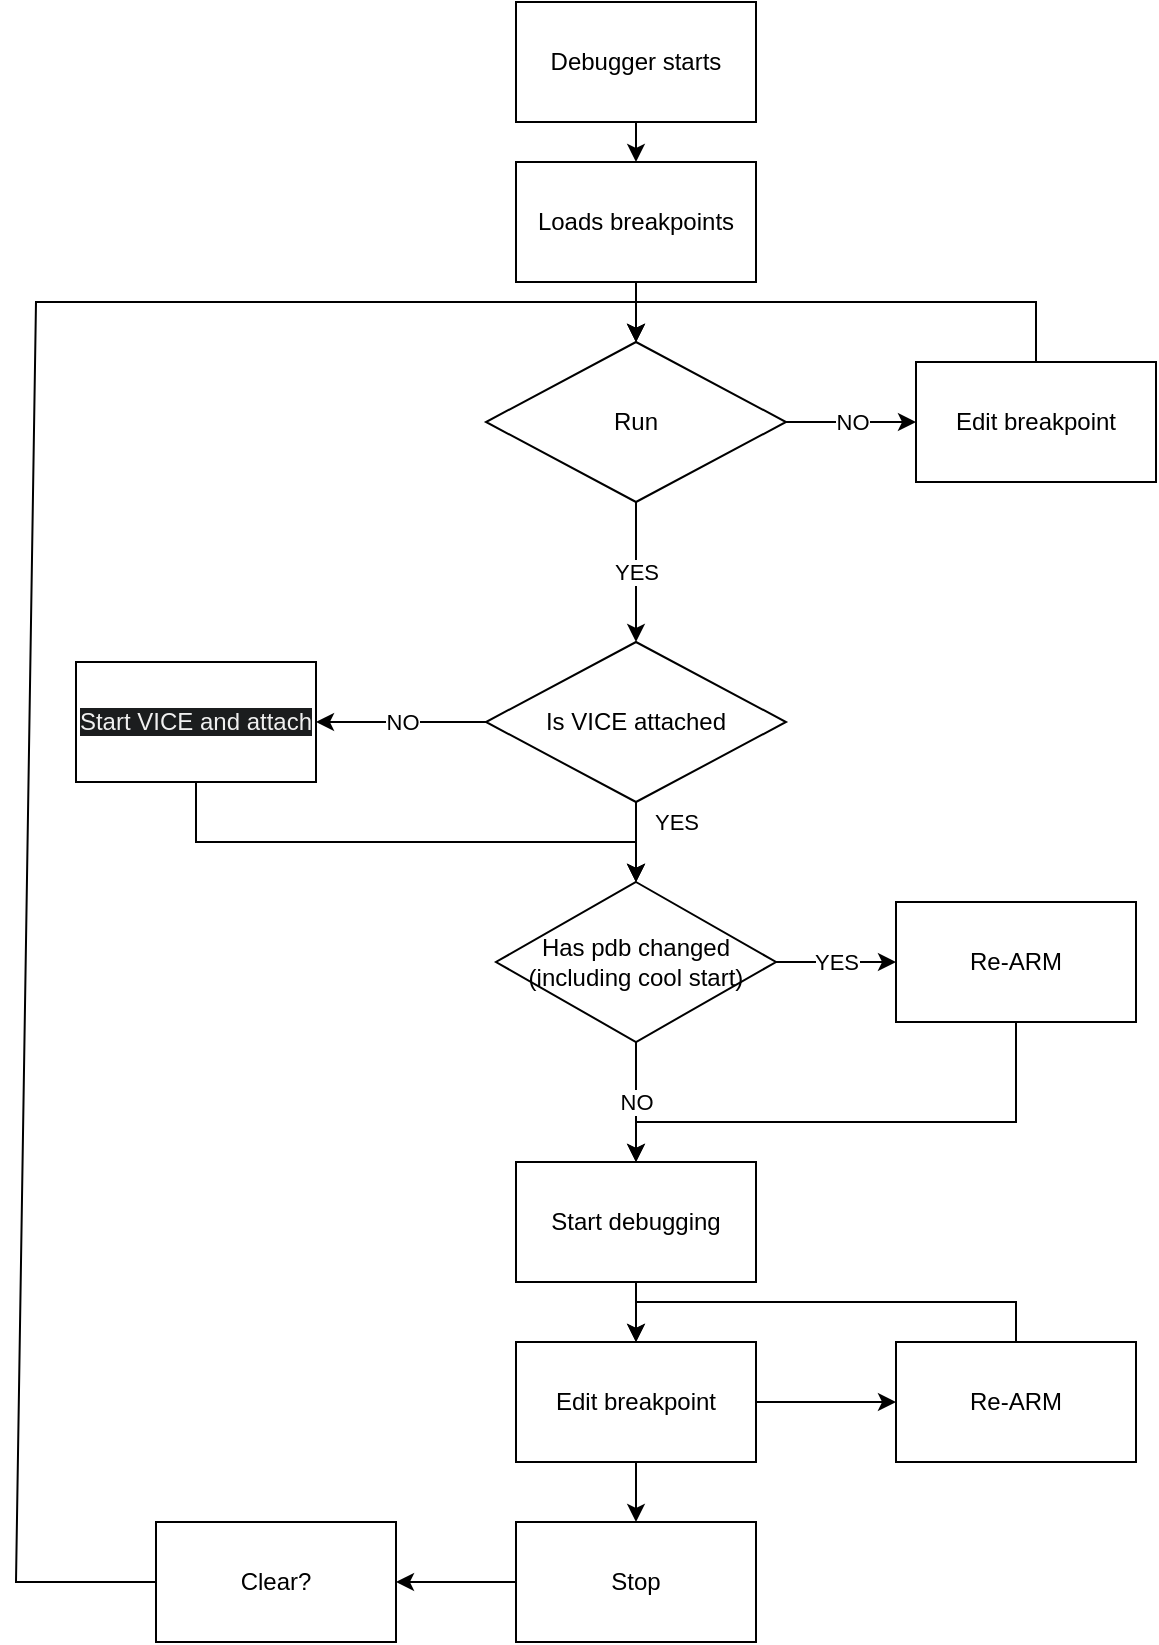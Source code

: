 <mxfile version="22.1.16" type="device">
  <diagram name="Page-1" id="UURZ7w3Wwhp8sGtWjBuk">
    <mxGraphModel dx="1224" dy="783" grid="1" gridSize="10" guides="1" tooltips="1" connect="1" arrows="1" fold="1" page="1" pageScale="1" pageWidth="827" pageHeight="1169" math="0" shadow="0">
      <root>
        <mxCell id="0" />
        <mxCell id="1" parent="0" />
        <mxCell id="CWdAIW-hj66Mh17srR9W-8" style="edgeStyle=orthogonalEdgeStyle;rounded=0;orthogonalLoop=1;jettySize=auto;html=1;exitX=0.5;exitY=1;exitDx=0;exitDy=0;entryX=0.5;entryY=0;entryDx=0;entryDy=0;" edge="1" parent="1" source="CWdAIW-hj66Mh17srR9W-5" target="CWdAIW-hj66Mh17srR9W-6">
          <mxGeometry relative="1" as="geometry" />
        </mxCell>
        <mxCell id="CWdAIW-hj66Mh17srR9W-5" value="Debugger starts" style="rounded=0;whiteSpace=wrap;html=1;" vertex="1" parent="1">
          <mxGeometry x="320" y="140" width="120" height="60" as="geometry" />
        </mxCell>
        <mxCell id="CWdAIW-hj66Mh17srR9W-6" value="Loads breakpoints" style="rounded=0;whiteSpace=wrap;html=1;" vertex="1" parent="1">
          <mxGeometry x="320" y="220" width="120" height="60" as="geometry" />
        </mxCell>
        <mxCell id="CWdAIW-hj66Mh17srR9W-9" value="Is VICE attached" style="rhombus;whiteSpace=wrap;html=1;" vertex="1" parent="1">
          <mxGeometry x="305" y="460" width="150" height="80" as="geometry" />
        </mxCell>
        <mxCell id="CWdAIW-hj66Mh17srR9W-14" value="NO" style="endArrow=classic;html=1;rounded=0;exitX=0;exitY=0.5;exitDx=0;exitDy=0;entryX=1;entryY=0.5;entryDx=0;entryDy=0;" edge="1" parent="1" source="CWdAIW-hj66Mh17srR9W-9" target="CWdAIW-hj66Mh17srR9W-19">
          <mxGeometry width="50" height="50" relative="1" as="geometry">
            <mxPoint x="440" y="580" as="sourcePoint" />
            <mxPoint x="190" y="525" as="targetPoint" />
            <Array as="points" />
          </mxGeometry>
        </mxCell>
        <mxCell id="CWdAIW-hj66Mh17srR9W-17" value="" style="endArrow=classic;html=1;rounded=0;exitX=0.5;exitY=1;exitDx=0;exitDy=0;entryX=0.5;entryY=0;entryDx=0;entryDy=0;align=left;" edge="1" parent="1" source="CWdAIW-hj66Mh17srR9W-19" target="CWdAIW-hj66Mh17srR9W-20">
          <mxGeometry width="50" height="50" relative="1" as="geometry">
            <mxPoint x="145" y="570" as="sourcePoint" />
            <mxPoint x="380" y="550" as="targetPoint" />
            <Array as="points">
              <mxPoint x="160" y="560" />
              <mxPoint x="380" y="560" />
            </Array>
          </mxGeometry>
        </mxCell>
        <mxCell id="CWdAIW-hj66Mh17srR9W-18" value="YES" style="endArrow=classic;html=1;rounded=0;exitX=0.5;exitY=1;exitDx=0;exitDy=0;entryX=0.5;entryY=0;entryDx=0;entryDy=0;" edge="1" parent="1" source="CWdAIW-hj66Mh17srR9W-9" target="CWdAIW-hj66Mh17srR9W-20">
          <mxGeometry x="-0.5" y="20" width="50" height="50" relative="1" as="geometry">
            <mxPoint x="330" y="550" as="sourcePoint" />
            <mxPoint x="380" y="580" as="targetPoint" />
            <mxPoint as="offset" />
          </mxGeometry>
        </mxCell>
        <mxCell id="CWdAIW-hj66Mh17srR9W-19" value="&lt;span style=&quot;color: rgb(240, 240, 240); font-family: Helvetica; font-size: 12px; font-style: normal; font-variant-ligatures: normal; font-variant-caps: normal; font-weight: 400; letter-spacing: normal; orphans: 2; text-align: center; text-indent: 0px; text-transform: none; widows: 2; word-spacing: 0px; -webkit-text-stroke-width: 0px; background-color: rgb(27, 29, 30); text-decoration-thickness: initial; text-decoration-style: initial; text-decoration-color: initial; float: none; display: inline !important;&quot;&gt;Start VICE and&amp;nbsp;attach&lt;/span&gt;" style="rounded=0;whiteSpace=wrap;html=1;" vertex="1" parent="1">
          <mxGeometry x="100" y="470" width="120" height="60" as="geometry" />
        </mxCell>
        <mxCell id="CWdAIW-hj66Mh17srR9W-21" value="" style="edgeStyle=orthogonalEdgeStyle;rounded=0;orthogonalLoop=1;jettySize=auto;html=1;" edge="1" parent="1" source="CWdAIW-hj66Mh17srR9W-9" target="CWdAIW-hj66Mh17srR9W-20">
          <mxGeometry relative="1" as="geometry" />
        </mxCell>
        <mxCell id="CWdAIW-hj66Mh17srR9W-20" value="Has pdb changed (including cool start)" style="rhombus;whiteSpace=wrap;html=1;" vertex="1" parent="1">
          <mxGeometry x="310" y="580" width="140" height="80" as="geometry" />
        </mxCell>
        <mxCell id="CWdAIW-hj66Mh17srR9W-23" value="Re-ARM" style="rounded=0;whiteSpace=wrap;html=1;" vertex="1" parent="1">
          <mxGeometry x="510" y="590" width="120" height="60" as="geometry" />
        </mxCell>
        <mxCell id="CWdAIW-hj66Mh17srR9W-24" value="YES" style="endArrow=classic;html=1;rounded=0;exitX=1;exitY=0.5;exitDx=0;exitDy=0;entryX=0;entryY=0.5;entryDx=0;entryDy=0;" edge="1" parent="1" source="CWdAIW-hj66Mh17srR9W-20" target="CWdAIW-hj66Mh17srR9W-23">
          <mxGeometry width="50" height="50" relative="1" as="geometry">
            <mxPoint x="440" y="580" as="sourcePoint" />
            <mxPoint x="490" y="530" as="targetPoint" />
          </mxGeometry>
        </mxCell>
        <mxCell id="CWdAIW-hj66Mh17srR9W-25" value="Start debugging" style="rounded=0;whiteSpace=wrap;html=1;" vertex="1" parent="1">
          <mxGeometry x="320" y="720" width="120" height="60" as="geometry" />
        </mxCell>
        <mxCell id="CWdAIW-hj66Mh17srR9W-26" value="NO" style="endArrow=classic;html=1;rounded=0;exitX=0.5;exitY=1;exitDx=0;exitDy=0;" edge="1" parent="1" source="CWdAIW-hj66Mh17srR9W-20" target="CWdAIW-hj66Mh17srR9W-25">
          <mxGeometry width="50" height="50" relative="1" as="geometry">
            <mxPoint x="440" y="580" as="sourcePoint" />
            <mxPoint x="490" y="530" as="targetPoint" />
          </mxGeometry>
        </mxCell>
        <mxCell id="CWdAIW-hj66Mh17srR9W-27" value="" style="endArrow=classic;html=1;rounded=0;exitX=0.5;exitY=1;exitDx=0;exitDy=0;entryX=0.5;entryY=0;entryDx=0;entryDy=0;" edge="1" parent="1" source="CWdAIW-hj66Mh17srR9W-23" target="CWdAIW-hj66Mh17srR9W-25">
          <mxGeometry width="50" height="50" relative="1" as="geometry">
            <mxPoint x="440" y="580" as="sourcePoint" />
            <mxPoint x="490" y="530" as="targetPoint" />
            <Array as="points">
              <mxPoint x="570" y="700" />
              <mxPoint x="380" y="700" />
            </Array>
          </mxGeometry>
        </mxCell>
        <mxCell id="CWdAIW-hj66Mh17srR9W-28" value="Run" style="rhombus;whiteSpace=wrap;html=1;" vertex="1" parent="1">
          <mxGeometry x="305" y="310" width="150" height="80" as="geometry" />
        </mxCell>
        <mxCell id="CWdAIW-hj66Mh17srR9W-29" value="" style="endArrow=classic;html=1;rounded=0;exitX=0.5;exitY=1;exitDx=0;exitDy=0;" edge="1" parent="1" source="CWdAIW-hj66Mh17srR9W-6" target="CWdAIW-hj66Mh17srR9W-28">
          <mxGeometry width="50" height="50" relative="1" as="geometry">
            <mxPoint x="440" y="430" as="sourcePoint" />
            <mxPoint x="490" y="380" as="targetPoint" />
          </mxGeometry>
        </mxCell>
        <mxCell id="CWdAIW-hj66Mh17srR9W-30" value="YES" style="endArrow=classic;html=1;rounded=0;exitX=0.5;exitY=1;exitDx=0;exitDy=0;entryX=0.5;entryY=0;entryDx=0;entryDy=0;" edge="1" parent="1" source="CWdAIW-hj66Mh17srR9W-28" target="CWdAIW-hj66Mh17srR9W-9">
          <mxGeometry width="50" height="50" relative="1" as="geometry">
            <mxPoint x="440" y="430" as="sourcePoint" />
            <mxPoint x="490" y="380" as="targetPoint" />
          </mxGeometry>
        </mxCell>
        <mxCell id="CWdAIW-hj66Mh17srR9W-31" value="Edit breakpoint" style="rounded=0;whiteSpace=wrap;html=1;" vertex="1" parent="1">
          <mxGeometry x="520" y="320" width="120" height="60" as="geometry" />
        </mxCell>
        <mxCell id="CWdAIW-hj66Mh17srR9W-32" value="NO" style="endArrow=classic;html=1;rounded=0;exitX=1;exitY=0.5;exitDx=0;exitDy=0;entryX=0;entryY=0.5;entryDx=0;entryDy=0;" edge="1" parent="1" source="CWdAIW-hj66Mh17srR9W-28" target="CWdAIW-hj66Mh17srR9W-31">
          <mxGeometry width="50" height="50" relative="1" as="geometry">
            <mxPoint x="440" y="430" as="sourcePoint" />
            <mxPoint x="490" y="380" as="targetPoint" />
          </mxGeometry>
        </mxCell>
        <mxCell id="CWdAIW-hj66Mh17srR9W-33" value="" style="endArrow=classic;html=1;rounded=0;exitX=0.5;exitY=0;exitDx=0;exitDy=0;entryX=0.5;entryY=0;entryDx=0;entryDy=0;" edge="1" parent="1" source="CWdAIW-hj66Mh17srR9W-31" target="CWdAIW-hj66Mh17srR9W-28">
          <mxGeometry width="50" height="50" relative="1" as="geometry">
            <mxPoint x="440" y="430" as="sourcePoint" />
            <mxPoint x="380" y="290" as="targetPoint" />
            <Array as="points">
              <mxPoint x="580" y="290" />
              <mxPoint x="380" y="290" />
            </Array>
          </mxGeometry>
        </mxCell>
        <mxCell id="CWdAIW-hj66Mh17srR9W-34" value="Edit breakpoint" style="rounded=0;whiteSpace=wrap;html=1;" vertex="1" parent="1">
          <mxGeometry x="320" y="810" width="120" height="60" as="geometry" />
        </mxCell>
        <mxCell id="CWdAIW-hj66Mh17srR9W-35" value="" style="endArrow=classic;html=1;rounded=0;exitX=0.5;exitY=1;exitDx=0;exitDy=0;" edge="1" parent="1" source="CWdAIW-hj66Mh17srR9W-25" target="CWdAIW-hj66Mh17srR9W-34">
          <mxGeometry width="50" height="50" relative="1" as="geometry">
            <mxPoint x="440" y="560" as="sourcePoint" />
            <mxPoint x="490" y="510" as="targetPoint" />
          </mxGeometry>
        </mxCell>
        <mxCell id="CWdAIW-hj66Mh17srR9W-36" value="Re-ARM" style="rounded=0;whiteSpace=wrap;html=1;" vertex="1" parent="1">
          <mxGeometry x="510" y="810" width="120" height="60" as="geometry" />
        </mxCell>
        <mxCell id="CWdAIW-hj66Mh17srR9W-37" value="" style="endArrow=classic;html=1;rounded=0;exitX=1;exitY=0.5;exitDx=0;exitDy=0;entryX=0;entryY=0.5;entryDx=0;entryDy=0;" edge="1" parent="1" source="CWdAIW-hj66Mh17srR9W-34" target="CWdAIW-hj66Mh17srR9W-36">
          <mxGeometry width="50" height="50" relative="1" as="geometry">
            <mxPoint x="440" y="870" as="sourcePoint" />
            <mxPoint x="490" y="820" as="targetPoint" />
          </mxGeometry>
        </mxCell>
        <mxCell id="CWdAIW-hj66Mh17srR9W-38" value="" style="endArrow=classic;html=1;rounded=0;exitX=0.5;exitY=0;exitDx=0;exitDy=0;entryX=0.5;entryY=0;entryDx=0;entryDy=0;" edge="1" parent="1" source="CWdAIW-hj66Mh17srR9W-36" target="CWdAIW-hj66Mh17srR9W-34">
          <mxGeometry width="50" height="50" relative="1" as="geometry">
            <mxPoint x="440" y="870" as="sourcePoint" />
            <mxPoint x="490" y="820" as="targetPoint" />
            <Array as="points">
              <mxPoint x="570" y="790" />
              <mxPoint x="380" y="790" />
            </Array>
          </mxGeometry>
        </mxCell>
        <mxCell id="CWdAIW-hj66Mh17srR9W-39" value="Stop" style="rounded=0;whiteSpace=wrap;html=1;" vertex="1" parent="1">
          <mxGeometry x="320" y="900" width="120" height="60" as="geometry" />
        </mxCell>
        <mxCell id="CWdAIW-hj66Mh17srR9W-40" value="" style="endArrow=classic;html=1;rounded=0;exitX=0.5;exitY=1;exitDx=0;exitDy=0;entryX=0.5;entryY=0;entryDx=0;entryDy=0;" edge="1" parent="1" source="CWdAIW-hj66Mh17srR9W-34" target="CWdAIW-hj66Mh17srR9W-39">
          <mxGeometry width="50" height="50" relative="1" as="geometry">
            <mxPoint x="440" y="610" as="sourcePoint" />
            <mxPoint x="490" y="560" as="targetPoint" />
          </mxGeometry>
        </mxCell>
        <mxCell id="CWdAIW-hj66Mh17srR9W-41" value="" style="endArrow=classic;html=1;rounded=0;exitX=0;exitY=0.5;exitDx=0;exitDy=0;entryX=0.5;entryY=0;entryDx=0;entryDy=0;" edge="1" parent="1" source="CWdAIW-hj66Mh17srR9W-42" target="CWdAIW-hj66Mh17srR9W-28">
          <mxGeometry width="50" height="50" relative="1" as="geometry">
            <mxPoint x="440" y="610" as="sourcePoint" />
            <mxPoint x="490" y="560" as="targetPoint" />
            <Array as="points">
              <mxPoint x="70" y="930" />
              <mxPoint x="80" y="290" />
              <mxPoint x="380" y="290" />
            </Array>
          </mxGeometry>
        </mxCell>
        <mxCell id="CWdAIW-hj66Mh17srR9W-42" value="Clear?" style="rounded=0;whiteSpace=wrap;html=1;" vertex="1" parent="1">
          <mxGeometry x="140" y="900" width="120" height="60" as="geometry" />
        </mxCell>
        <mxCell id="CWdAIW-hj66Mh17srR9W-43" value="" style="endArrow=classic;html=1;rounded=0;exitX=0;exitY=0.5;exitDx=0;exitDy=0;entryX=1;entryY=0.5;entryDx=0;entryDy=0;" edge="1" parent="1" source="CWdAIW-hj66Mh17srR9W-39" target="CWdAIW-hj66Mh17srR9W-42">
          <mxGeometry width="50" height="50" relative="1" as="geometry">
            <mxPoint x="260" y="870" as="sourcePoint" />
            <mxPoint x="310" y="820" as="targetPoint" />
          </mxGeometry>
        </mxCell>
      </root>
    </mxGraphModel>
  </diagram>
</mxfile>

